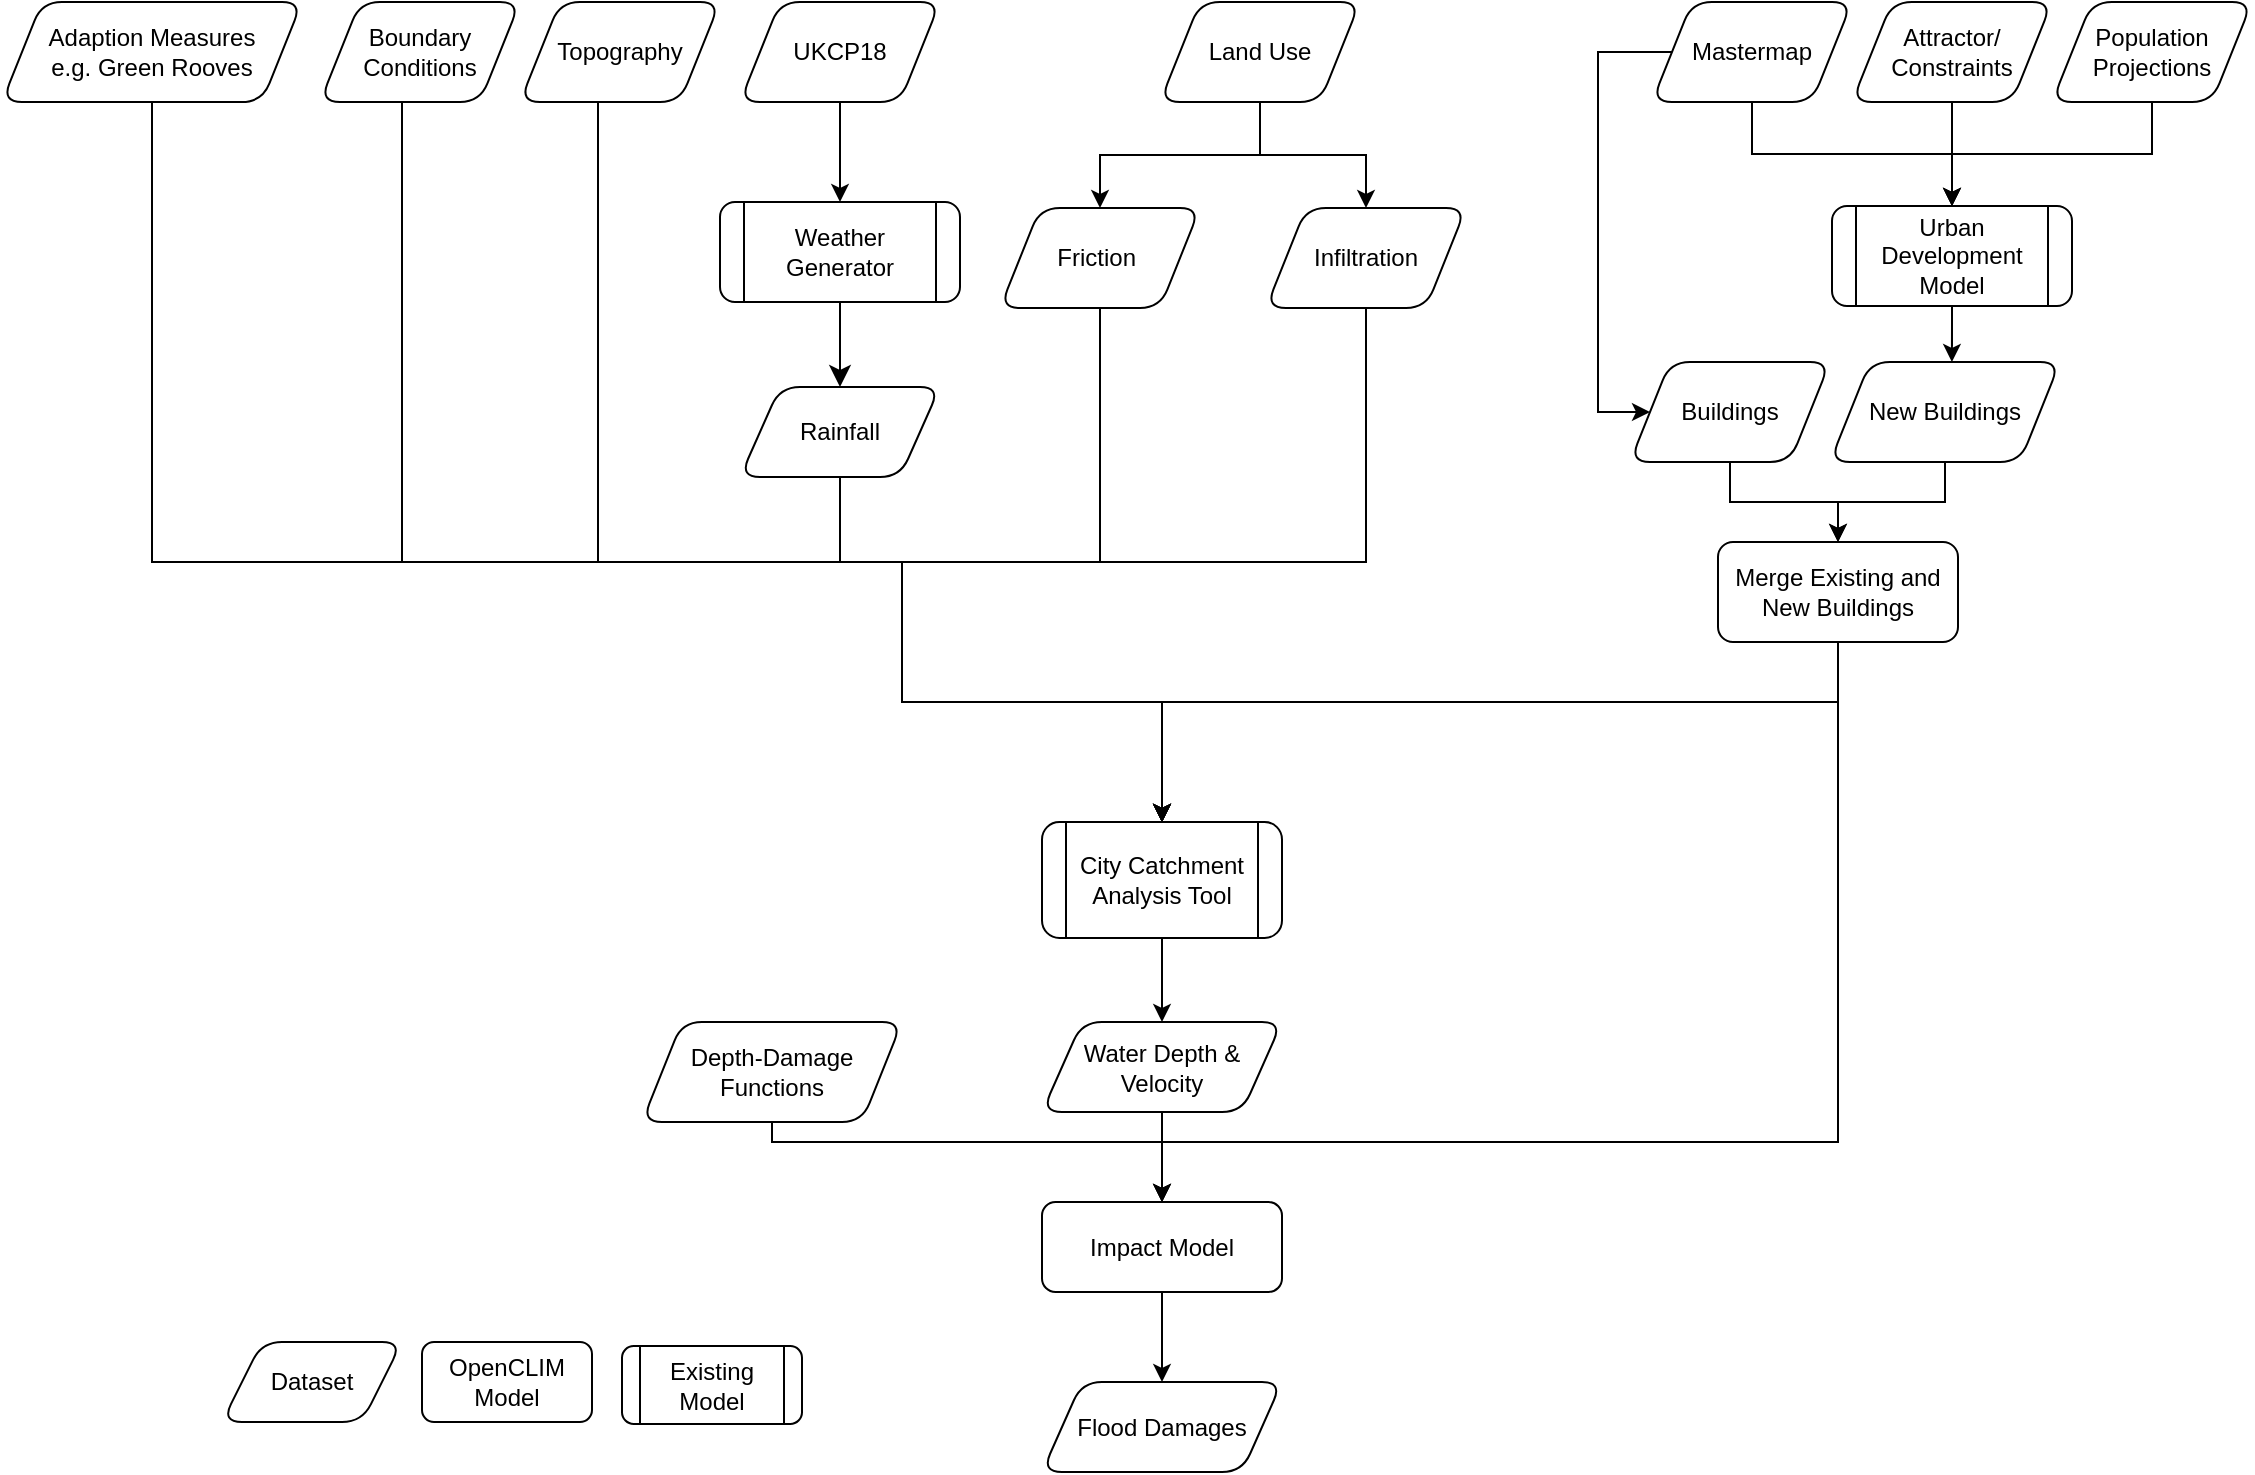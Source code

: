 <mxfile version="13.8.1" type="github">
  <diagram id="C5RBs43oDa-KdzZeNtuy" name="Page-1">
    <mxGraphModel dx="1673" dy="867" grid="1" gridSize="10" guides="1" tooltips="1" connect="1" arrows="1" fold="1" page="1" pageScale="1" pageWidth="1169" pageHeight="827" math="0" shadow="0">
      <root>
        <mxCell id="WIyWlLk6GJQsqaUBKTNV-0" />
        <mxCell id="WIyWlLk6GJQsqaUBKTNV-1" parent="WIyWlLk6GJQsqaUBKTNV-0" />
        <mxCell id="WIyWlLk6GJQsqaUBKTNV-2" value="" style="rounded=0;html=1;jettySize=auto;orthogonalLoop=1;fontSize=11;endArrow=classic;endFill=1;endSize=8;strokeWidth=1;shadow=0;labelBackgroundColor=none;edgeStyle=orthogonalEdgeStyle;entryX=0.5;entryY=0;entryDx=0;entryDy=0;" parent="WIyWlLk6GJQsqaUBKTNV-1" source="WIyWlLk6GJQsqaUBKTNV-3" target="CEkKTpPPNDytTsqzF80r-40" edge="1">
          <mxGeometry relative="1" as="geometry">
            <mxPoint x="339" y="710" as="targetPoint" />
          </mxGeometry>
        </mxCell>
        <mxCell id="WIyWlLk6GJQsqaUBKTNV-3" value="Weather Generator" style="shape=process;whiteSpace=wrap;html=1;backgroundOutline=1;shadow=0;fontFamily=Helvetica;fontSize=12;fontColor=#000000;align=center;strokeColor=#000000;strokeWidth=1;fillColor=#ffffff;rounded=1;" parent="WIyWlLk6GJQsqaUBKTNV-1" vertex="1">
          <mxGeometry x="389" y="170" width="120" height="50" as="geometry" />
        </mxCell>
        <mxCell id="CEkKTpPPNDytTsqzF80r-11" style="edgeStyle=orthogonalEdgeStyle;rounded=0;orthogonalLoop=1;jettySize=auto;html=1;" parent="WIyWlLk6GJQsqaUBKTNV-1" source="CEkKTpPPNDytTsqzF80r-10" target="WIyWlLk6GJQsqaUBKTNV-3" edge="1">
          <mxGeometry relative="1" as="geometry" />
        </mxCell>
        <mxCell id="CEkKTpPPNDytTsqzF80r-10" value="UKCP18" style="shape=parallelogram;perimeter=parallelogramPerimeter;whiteSpace=wrap;html=1;fixedSize=1;rounded=1;" parent="WIyWlLk6GJQsqaUBKTNV-1" vertex="1">
          <mxGeometry x="399" y="70" width="100" height="50" as="geometry" />
        </mxCell>
        <mxCell id="hF3Igr1HY41fA1B3tBO1-5" style="edgeStyle=orthogonalEdgeStyle;rounded=0;orthogonalLoop=1;jettySize=auto;html=1;" edge="1" parent="WIyWlLk6GJQsqaUBKTNV-1" source="CEkKTpPPNDytTsqzF80r-15" target="CEkKTpPPNDytTsqzF80r-17">
          <mxGeometry relative="1" as="geometry" />
        </mxCell>
        <mxCell id="CEkKTpPPNDytTsqzF80r-15" value="Population Projections" style="shape=parallelogram;perimeter=parallelogramPerimeter;whiteSpace=wrap;html=1;fixedSize=1;rounded=1;" parent="WIyWlLk6GJQsqaUBKTNV-1" vertex="1">
          <mxGeometry x="1055" y="70" width="100" height="50" as="geometry" />
        </mxCell>
        <mxCell id="hF3Igr1HY41fA1B3tBO1-30" style="edgeStyle=orthogonalEdgeStyle;rounded=0;orthogonalLoop=1;jettySize=auto;html=1;entryX=0.53;entryY=0;entryDx=0;entryDy=0;entryPerimeter=0;" edge="1" parent="WIyWlLk6GJQsqaUBKTNV-1" source="CEkKTpPPNDytTsqzF80r-17" target="CEkKTpPPNDytTsqzF80r-20">
          <mxGeometry relative="1" as="geometry" />
        </mxCell>
        <mxCell id="CEkKTpPPNDytTsqzF80r-17" value="Urban Development Model" style="shape=process;whiteSpace=wrap;html=1;backgroundOutline=1;shadow=0;fontFamily=Helvetica;fontSize=12;fontColor=#000000;align=center;strokeColor=#000000;strokeWidth=1;fillColor=#ffffff;rounded=1;" parent="WIyWlLk6GJQsqaUBKTNV-1" vertex="1">
          <mxGeometry x="945" y="172" width="120" height="50" as="geometry" />
        </mxCell>
        <mxCell id="hF3Igr1HY41fA1B3tBO1-16" style="edgeStyle=orthogonalEdgeStyle;rounded=0;orthogonalLoop=1;jettySize=auto;html=1;entryX=0.5;entryY=0;entryDx=0;entryDy=0;" edge="1" parent="WIyWlLk6GJQsqaUBKTNV-1" source="CEkKTpPPNDytTsqzF80r-18" target="CEkKTpPPNDytTsqzF80r-34">
          <mxGeometry relative="1" as="geometry">
            <Array as="points">
              <mxPoint x="230" y="350" />
              <mxPoint x="480" y="350" />
              <mxPoint x="480" y="420" />
              <mxPoint x="610" y="420" />
            </Array>
          </mxGeometry>
        </mxCell>
        <mxCell id="CEkKTpPPNDytTsqzF80r-18" value="Boundary Conditions" style="shape=parallelogram;perimeter=parallelogramPerimeter;whiteSpace=wrap;html=1;fixedSize=1;rounded=1;" parent="WIyWlLk6GJQsqaUBKTNV-1" vertex="1">
          <mxGeometry x="189" y="70" width="100" height="50" as="geometry" />
        </mxCell>
        <mxCell id="hF3Igr1HY41fA1B3tBO1-11" style="edgeStyle=orthogonalEdgeStyle;rounded=0;orthogonalLoop=1;jettySize=auto;html=1;entryX=0.5;entryY=0;entryDx=0;entryDy=0;" edge="1" parent="WIyWlLk6GJQsqaUBKTNV-1" source="CEkKTpPPNDytTsqzF80r-20" target="3T1dtDgbaSjGBwINf-Fj-5">
          <mxGeometry relative="1" as="geometry" />
        </mxCell>
        <mxCell id="CEkKTpPPNDytTsqzF80r-20" value="New Buildings" style="shape=parallelogram;perimeter=parallelogramPerimeter;whiteSpace=wrap;html=1;fixedSize=1;rounded=1;" parent="WIyWlLk6GJQsqaUBKTNV-1" vertex="1">
          <mxGeometry x="944" y="250" width="115" height="50" as="geometry" />
        </mxCell>
        <mxCell id="hF3Igr1HY41fA1B3tBO1-3" style="edgeStyle=orthogonalEdgeStyle;rounded=0;orthogonalLoop=1;jettySize=auto;html=1;entryX=0.5;entryY=0;entryDx=0;entryDy=0;" edge="1" parent="WIyWlLk6GJQsqaUBKTNV-1" source="CEkKTpPPNDytTsqzF80r-22" target="CEkKTpPPNDytTsqzF80r-17">
          <mxGeometry relative="1" as="geometry" />
        </mxCell>
        <mxCell id="hF3Igr1HY41fA1B3tBO1-8" style="edgeStyle=orthogonalEdgeStyle;rounded=0;orthogonalLoop=1;jettySize=auto;html=1;" edge="1" parent="WIyWlLk6GJQsqaUBKTNV-1" source="CEkKTpPPNDytTsqzF80r-22" target="3T1dtDgbaSjGBwINf-Fj-3">
          <mxGeometry relative="1" as="geometry">
            <mxPoint x="828.0" y="250" as="targetPoint" />
            <Array as="points">
              <mxPoint x="828" y="95" />
            </Array>
          </mxGeometry>
        </mxCell>
        <mxCell id="CEkKTpPPNDytTsqzF80r-22" value="Mastermap" style="shape=parallelogram;perimeter=parallelogramPerimeter;whiteSpace=wrap;html=1;fixedSize=1;rounded=1;" parent="WIyWlLk6GJQsqaUBKTNV-1" vertex="1">
          <mxGeometry x="855" y="70" width="100" height="50" as="geometry" />
        </mxCell>
        <mxCell id="3T1dtDgbaSjGBwINf-Fj-1" style="edgeStyle=orthogonalEdgeStyle;rounded=0;orthogonalLoop=1;jettySize=auto;html=1;entryX=0.5;entryY=0;entryDx=0;entryDy=0;" parent="WIyWlLk6GJQsqaUBKTNV-1" source="CEkKTpPPNDytTsqzF80r-26" target="CEkKTpPPNDytTsqzF80r-34" edge="1">
          <mxGeometry relative="1" as="geometry">
            <Array as="points">
              <mxPoint x="579" y="350" />
              <mxPoint x="480" y="350" />
              <mxPoint x="480" y="420" />
              <mxPoint x="610" y="420" />
            </Array>
          </mxGeometry>
        </mxCell>
        <mxCell id="CEkKTpPPNDytTsqzF80r-26" value="Friction&amp;nbsp;" style="shape=parallelogram;perimeter=parallelogramPerimeter;whiteSpace=wrap;html=1;fixedSize=1;rounded=1;" parent="WIyWlLk6GJQsqaUBKTNV-1" vertex="1">
          <mxGeometry x="529" y="173" width="100" height="50" as="geometry" />
        </mxCell>
        <mxCell id="Q-MxYJhCNWQ3zZ72rHfX-6" style="edgeStyle=orthogonalEdgeStyle;rounded=0;orthogonalLoop=1;jettySize=auto;html=1;entryX=0.5;entryY=0;entryDx=0;entryDy=0;" parent="WIyWlLk6GJQsqaUBKTNV-1" source="CEkKTpPPNDytTsqzF80r-28" target="CEkKTpPPNDytTsqzF80r-30" edge="1">
          <mxGeometry relative="1" as="geometry" />
        </mxCell>
        <mxCell id="Q-MxYJhCNWQ3zZ72rHfX-7" style="edgeStyle=orthogonalEdgeStyle;rounded=0;orthogonalLoop=1;jettySize=auto;html=1;entryX=0.5;entryY=0;entryDx=0;entryDy=0;" parent="WIyWlLk6GJQsqaUBKTNV-1" source="CEkKTpPPNDytTsqzF80r-28" target="CEkKTpPPNDytTsqzF80r-26" edge="1">
          <mxGeometry relative="1" as="geometry" />
        </mxCell>
        <mxCell id="CEkKTpPPNDytTsqzF80r-28" value="Land Use" style="shape=parallelogram;perimeter=parallelogramPerimeter;whiteSpace=wrap;html=1;fixedSize=1;rounded=1;" parent="WIyWlLk6GJQsqaUBKTNV-1" vertex="1">
          <mxGeometry x="609" y="70" width="100" height="50" as="geometry" />
        </mxCell>
        <mxCell id="Q-MxYJhCNWQ3zZ72rHfX-25" style="edgeStyle=orthogonalEdgeStyle;rounded=0;orthogonalLoop=1;jettySize=auto;html=1;entryX=0.5;entryY=0;entryDx=0;entryDy=0;" parent="WIyWlLk6GJQsqaUBKTNV-1" source="CEkKTpPPNDytTsqzF80r-34" target="Q-MxYJhCNWQ3zZ72rHfX-24" edge="1">
          <mxGeometry relative="1" as="geometry" />
        </mxCell>
        <mxCell id="CEkKTpPPNDytTsqzF80r-34" value="City Catchment Analysis Tool" style="shape=process;whiteSpace=wrap;html=1;backgroundOutline=1;shadow=0;fontFamily=Helvetica;fontSize=12;fontColor=#000000;align=center;strokeColor=#000000;strokeWidth=1;fillColor=#ffffff;rounded=1;" parent="WIyWlLk6GJQsqaUBKTNV-1" vertex="1">
          <mxGeometry x="550" y="480" width="120" height="58" as="geometry" />
        </mxCell>
        <mxCell id="hF3Igr1HY41fA1B3tBO1-2" style="edgeStyle=orthogonalEdgeStyle;rounded=0;orthogonalLoop=1;jettySize=auto;html=1;entryX=0.5;entryY=0;entryDx=0;entryDy=0;" edge="1" parent="WIyWlLk6GJQsqaUBKTNV-1" source="CEkKTpPPNDytTsqzF80r-40" target="CEkKTpPPNDytTsqzF80r-34">
          <mxGeometry relative="1" as="geometry">
            <Array as="points">
              <mxPoint x="449" y="350" />
              <mxPoint x="480" y="350" />
              <mxPoint x="480" y="420" />
              <mxPoint x="610" y="420" />
            </Array>
          </mxGeometry>
        </mxCell>
        <mxCell id="CEkKTpPPNDytTsqzF80r-40" value="Rainfall" style="shape=parallelogram;perimeter=parallelogramPerimeter;whiteSpace=wrap;html=1;fixedSize=1;rounded=1;" parent="WIyWlLk6GJQsqaUBKTNV-1" vertex="1">
          <mxGeometry x="399" y="262.5" width="100" height="45" as="geometry" />
        </mxCell>
        <mxCell id="CEkKTpPPNDytTsqzF80r-42" value="Dataset" style="shape=parallelogram;perimeter=parallelogramPerimeter;whiteSpace=wrap;html=1;fixedSize=1;rounded=1;" parent="WIyWlLk6GJQsqaUBKTNV-1" vertex="1">
          <mxGeometry x="140" y="740" width="90" height="40" as="geometry" />
        </mxCell>
        <mxCell id="CEkKTpPPNDytTsqzF80r-43" value="OpenCLIM Model" style="rounded=1;whiteSpace=wrap;html=1;fontSize=12;glass=0;strokeWidth=1;shadow=0;" parent="WIyWlLk6GJQsqaUBKTNV-1" vertex="1">
          <mxGeometry x="240" y="740" width="85" height="40" as="geometry" />
        </mxCell>
        <mxCell id="3T1dtDgbaSjGBwINf-Fj-0" style="edgeStyle=orthogonalEdgeStyle;rounded=0;orthogonalLoop=1;jettySize=auto;html=1;entryX=0.5;entryY=0;entryDx=0;entryDy=0;" parent="WIyWlLk6GJQsqaUBKTNV-1" source="CEkKTpPPNDytTsqzF80r-30" target="CEkKTpPPNDytTsqzF80r-34" edge="1">
          <mxGeometry relative="1" as="geometry">
            <Array as="points">
              <mxPoint x="712" y="350" />
              <mxPoint x="480" y="350" />
              <mxPoint x="480" y="420" />
              <mxPoint x="610" y="420" />
            </Array>
          </mxGeometry>
        </mxCell>
        <mxCell id="CEkKTpPPNDytTsqzF80r-30" value="Infiltration" style="shape=parallelogram;perimeter=parallelogramPerimeter;whiteSpace=wrap;html=1;fixedSize=1;rounded=1;" parent="WIyWlLk6GJQsqaUBKTNV-1" vertex="1">
          <mxGeometry x="662" y="173" width="100" height="50" as="geometry" />
        </mxCell>
        <mxCell id="hF3Igr1HY41fA1B3tBO1-17" style="edgeStyle=orthogonalEdgeStyle;rounded=0;orthogonalLoop=1;jettySize=auto;html=1;" edge="1" parent="WIyWlLk6GJQsqaUBKTNV-1" source="CEkKTpPPNDytTsqzF80r-24" target="CEkKTpPPNDytTsqzF80r-34">
          <mxGeometry relative="1" as="geometry">
            <Array as="points">
              <mxPoint x="328" y="350" />
              <mxPoint x="480" y="350" />
              <mxPoint x="480" y="420" />
              <mxPoint x="610" y="420" />
            </Array>
          </mxGeometry>
        </mxCell>
        <mxCell id="CEkKTpPPNDytTsqzF80r-24" value="Topography" style="shape=parallelogram;perimeter=parallelogramPerimeter;whiteSpace=wrap;html=1;fixedSize=1;rounded=1;" parent="WIyWlLk6GJQsqaUBKTNV-1" vertex="1">
          <mxGeometry x="289" y="70" width="100" height="50" as="geometry" />
        </mxCell>
        <mxCell id="hF3Igr1HY41fA1B3tBO1-19" style="edgeStyle=orthogonalEdgeStyle;rounded=0;orthogonalLoop=1;jettySize=auto;html=1;entryX=0.5;entryY=0;entryDx=0;entryDy=0;" edge="1" parent="WIyWlLk6GJQsqaUBKTNV-1" source="Q-MxYJhCNWQ3zZ72rHfX-24" target="Q-MxYJhCNWQ3zZ72rHfX-27">
          <mxGeometry relative="1" as="geometry" />
        </mxCell>
        <mxCell id="Q-MxYJhCNWQ3zZ72rHfX-24" value="Water Depth &amp;amp; Velocity" style="shape=parallelogram;perimeter=parallelogramPerimeter;whiteSpace=wrap;html=1;fixedSize=1;rounded=1;" parent="WIyWlLk6GJQsqaUBKTNV-1" vertex="1">
          <mxGeometry x="550" y="580" width="120" height="45" as="geometry" />
        </mxCell>
        <mxCell id="Q-MxYJhCNWQ3zZ72rHfX-31" style="edgeStyle=orthogonalEdgeStyle;rounded=0;orthogonalLoop=1;jettySize=auto;html=1;entryX=0.5;entryY=0;entryDx=0;entryDy=0;" parent="WIyWlLk6GJQsqaUBKTNV-1" source="Q-MxYJhCNWQ3zZ72rHfX-27" target="Q-MxYJhCNWQ3zZ72rHfX-30" edge="1">
          <mxGeometry relative="1" as="geometry" />
        </mxCell>
        <mxCell id="Q-MxYJhCNWQ3zZ72rHfX-27" value="Impact Model" style="rounded=1;whiteSpace=wrap;html=1;" parent="WIyWlLk6GJQsqaUBKTNV-1" vertex="1">
          <mxGeometry x="550" y="670" width="120" height="45" as="geometry" />
        </mxCell>
        <mxCell id="Q-MxYJhCNWQ3zZ72rHfX-30" value="Flood Damages" style="shape=parallelogram;perimeter=parallelogramPerimeter;whiteSpace=wrap;html=1;fixedSize=1;rounded=1;" parent="WIyWlLk6GJQsqaUBKTNV-1" vertex="1">
          <mxGeometry x="550" y="760" width="120" height="45" as="geometry" />
        </mxCell>
        <mxCell id="hF3Igr1HY41fA1B3tBO1-9" style="edgeStyle=orthogonalEdgeStyle;rounded=0;orthogonalLoop=1;jettySize=auto;html=1;" edge="1" parent="WIyWlLk6GJQsqaUBKTNV-1" source="3T1dtDgbaSjGBwINf-Fj-3" target="3T1dtDgbaSjGBwINf-Fj-5">
          <mxGeometry relative="1" as="geometry" />
        </mxCell>
        <mxCell id="3T1dtDgbaSjGBwINf-Fj-3" value="Buildings" style="shape=parallelogram;perimeter=parallelogramPerimeter;whiteSpace=wrap;html=1;fixedSize=1;rounded=1;" parent="WIyWlLk6GJQsqaUBKTNV-1" vertex="1">
          <mxGeometry x="844" y="250" width="100" height="50" as="geometry" />
        </mxCell>
        <mxCell id="hF3Igr1HY41fA1B3tBO1-18" style="edgeStyle=orthogonalEdgeStyle;rounded=0;orthogonalLoop=1;jettySize=auto;html=1;entryX=0.5;entryY=0;entryDx=0;entryDy=0;" edge="1" parent="WIyWlLk6GJQsqaUBKTNV-1" source="3T1dtDgbaSjGBwINf-Fj-5" target="CEkKTpPPNDytTsqzF80r-34">
          <mxGeometry relative="1" as="geometry">
            <Array as="points">
              <mxPoint x="948" y="420" />
              <mxPoint x="610" y="420" />
            </Array>
          </mxGeometry>
        </mxCell>
        <mxCell id="hF3Igr1HY41fA1B3tBO1-21" style="edgeStyle=orthogonalEdgeStyle;rounded=0;orthogonalLoop=1;jettySize=auto;html=1;entryX=0.5;entryY=0;entryDx=0;entryDy=0;" edge="1" parent="WIyWlLk6GJQsqaUBKTNV-1" source="3T1dtDgbaSjGBwINf-Fj-5" target="Q-MxYJhCNWQ3zZ72rHfX-27">
          <mxGeometry relative="1" as="geometry">
            <Array as="points">
              <mxPoint x="948" y="640" />
              <mxPoint x="610" y="640" />
            </Array>
          </mxGeometry>
        </mxCell>
        <mxCell id="3T1dtDgbaSjGBwINf-Fj-5" value="Merge Existing and New Buildings" style="rounded=1;whiteSpace=wrap;html=1;fontSize=12;glass=0;strokeWidth=1;shadow=0;" parent="WIyWlLk6GJQsqaUBKTNV-1" vertex="1">
          <mxGeometry x="888" y="340" width="120" height="50" as="geometry" />
        </mxCell>
        <mxCell id="hF3Igr1HY41fA1B3tBO1-4" style="edgeStyle=orthogonalEdgeStyle;rounded=0;orthogonalLoop=1;jettySize=auto;html=1;exitX=0.5;exitY=1;exitDx=0;exitDy=0;" edge="1" parent="WIyWlLk6GJQsqaUBKTNV-1" source="3T1dtDgbaSjGBwINf-Fj-11" target="CEkKTpPPNDytTsqzF80r-17">
          <mxGeometry relative="1" as="geometry" />
        </mxCell>
        <mxCell id="3T1dtDgbaSjGBwINf-Fj-11" value="&lt;div&gt;Attractor/&lt;/div&gt;&lt;div&gt;Constraints&lt;/div&gt;" style="shape=parallelogram;perimeter=parallelogramPerimeter;whiteSpace=wrap;html=1;fixedSize=1;rounded=1;" parent="WIyWlLk6GJQsqaUBKTNV-1" vertex="1">
          <mxGeometry x="955" y="70" width="100" height="50" as="geometry" />
        </mxCell>
        <mxCell id="hF3Igr1HY41fA1B3tBO1-20" style="edgeStyle=orthogonalEdgeStyle;rounded=0;orthogonalLoop=1;jettySize=auto;html=1;" edge="1" parent="WIyWlLk6GJQsqaUBKTNV-1" source="hF3Igr1HY41fA1B3tBO1-0" target="CEkKTpPPNDytTsqzF80r-34">
          <mxGeometry relative="1" as="geometry">
            <Array as="points">
              <mxPoint x="105" y="350" />
              <mxPoint x="480" y="350" />
              <mxPoint x="480" y="420" />
              <mxPoint x="610" y="420" />
            </Array>
          </mxGeometry>
        </mxCell>
        <mxCell id="hF3Igr1HY41fA1B3tBO1-0" value="Adaption Measures&lt;br&gt;e.g. Green Rooves" style="shape=parallelogram;perimeter=parallelogramPerimeter;whiteSpace=wrap;html=1;fixedSize=1;rounded=1;" vertex="1" parent="WIyWlLk6GJQsqaUBKTNV-1">
          <mxGeometry x="30" y="70" width="150" height="50" as="geometry" />
        </mxCell>
        <mxCell id="hF3Igr1HY41fA1B3tBO1-22" value="Existing&lt;br&gt;Model" style="shape=process;whiteSpace=wrap;html=1;backgroundOutline=1;shadow=0;fontFamily=Helvetica;fontSize=12;fontColor=#000000;align=center;strokeColor=#000000;strokeWidth=1;fillColor=#ffffff;rounded=1;" vertex="1" parent="WIyWlLk6GJQsqaUBKTNV-1">
          <mxGeometry x="340" y="742" width="90" height="39" as="geometry" />
        </mxCell>
        <mxCell id="hF3Igr1HY41fA1B3tBO1-26" style="edgeStyle=orthogonalEdgeStyle;rounded=0;orthogonalLoop=1;jettySize=auto;html=1;" edge="1" parent="WIyWlLk6GJQsqaUBKTNV-1" source="hF3Igr1HY41fA1B3tBO1-24" target="Q-MxYJhCNWQ3zZ72rHfX-27">
          <mxGeometry relative="1" as="geometry">
            <Array as="points">
              <mxPoint x="415" y="640" />
              <mxPoint x="610" y="640" />
            </Array>
          </mxGeometry>
        </mxCell>
        <mxCell id="hF3Igr1HY41fA1B3tBO1-24" value="Depth-Damage&lt;br&gt;Functions" style="shape=parallelogram;perimeter=parallelogramPerimeter;whiteSpace=wrap;html=1;fixedSize=1;rounded=1;" vertex="1" parent="WIyWlLk6GJQsqaUBKTNV-1">
          <mxGeometry x="350" y="580" width="130" height="50" as="geometry" />
        </mxCell>
      </root>
    </mxGraphModel>
  </diagram>
</mxfile>
